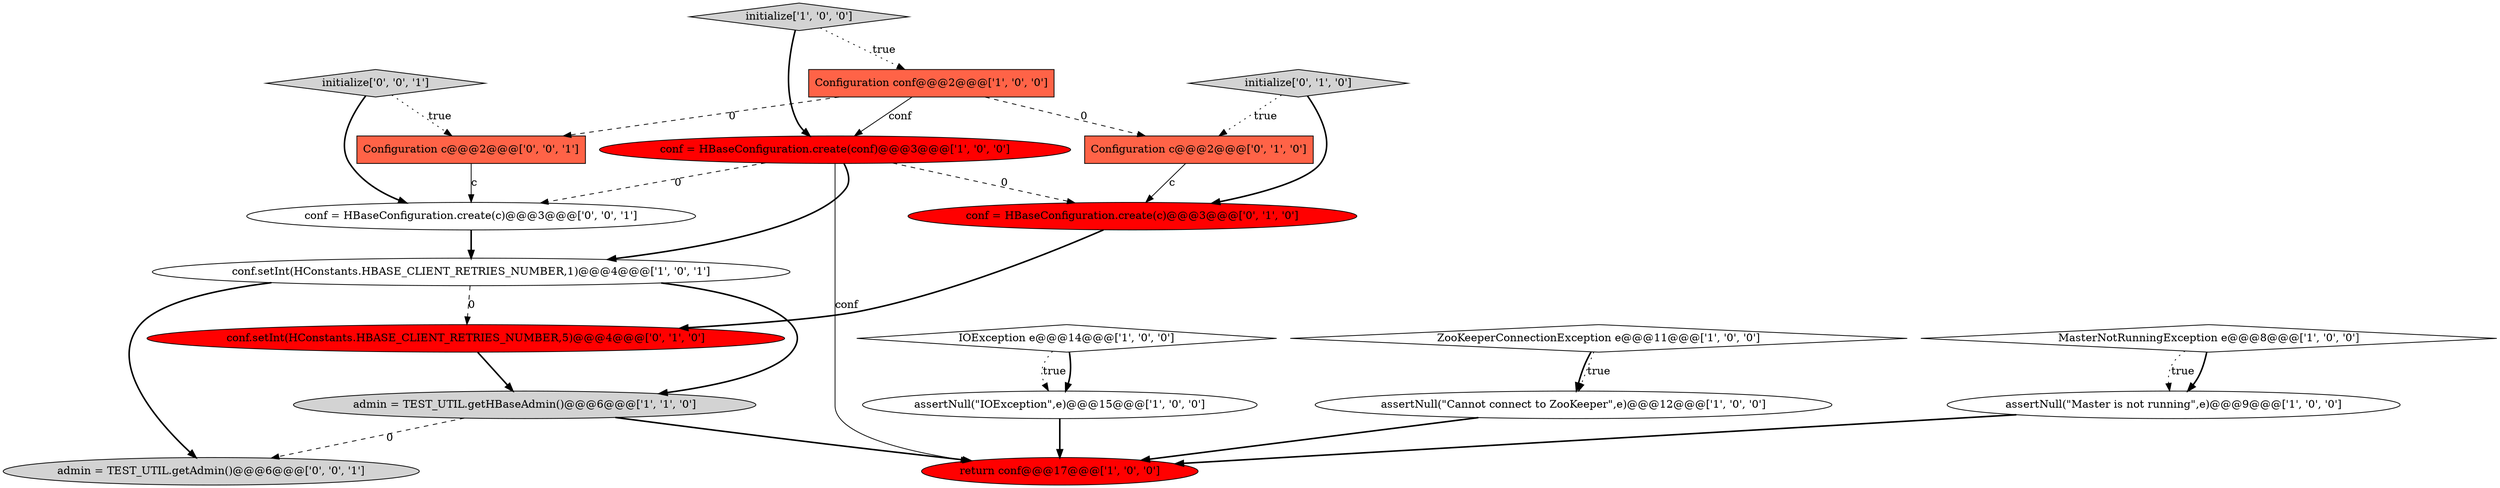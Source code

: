 digraph {
17 [style = filled, label = "initialize['0', '0', '1']", fillcolor = lightgray, shape = diamond image = "AAA0AAABBB3BBB"];
3 [style = filled, label = "assertNull(\"Cannot connect to ZooKeeper\",e)@@@12@@@['1', '0', '0']", fillcolor = white, shape = ellipse image = "AAA0AAABBB1BBB"];
5 [style = filled, label = "IOException e@@@14@@@['1', '0', '0']", fillcolor = white, shape = diamond image = "AAA0AAABBB1BBB"];
11 [style = filled, label = "MasterNotRunningException e@@@8@@@['1', '0', '0']", fillcolor = white, shape = diamond image = "AAA0AAABBB1BBB"];
4 [style = filled, label = "conf = HBaseConfiguration.create(conf)@@@3@@@['1', '0', '0']", fillcolor = red, shape = ellipse image = "AAA1AAABBB1BBB"];
0 [style = filled, label = "conf.setInt(HConstants.HBASE_CLIENT_RETRIES_NUMBER,1)@@@4@@@['1', '0', '1']", fillcolor = white, shape = ellipse image = "AAA0AAABBB1BBB"];
6 [style = filled, label = "ZooKeeperConnectionException e@@@11@@@['1', '0', '0']", fillcolor = white, shape = diamond image = "AAA0AAABBB1BBB"];
8 [style = filled, label = "Configuration conf@@@2@@@['1', '0', '0']", fillcolor = tomato, shape = box image = "AAA1AAABBB1BBB"];
9 [style = filled, label = "initialize['1', '0', '0']", fillcolor = lightgray, shape = diamond image = "AAA0AAABBB1BBB"];
14 [style = filled, label = "initialize['0', '1', '0']", fillcolor = lightgray, shape = diamond image = "AAA0AAABBB2BBB"];
1 [style = filled, label = "assertNull(\"Master is not running\",e)@@@9@@@['1', '0', '0']", fillcolor = white, shape = ellipse image = "AAA0AAABBB1BBB"];
16 [style = filled, label = "admin = TEST_UTIL.getAdmin()@@@6@@@['0', '0', '1']", fillcolor = lightgray, shape = ellipse image = "AAA0AAABBB3BBB"];
15 [style = filled, label = "conf = HBaseConfiguration.create(c)@@@3@@@['0', '1', '0']", fillcolor = red, shape = ellipse image = "AAA1AAABBB2BBB"];
7 [style = filled, label = "return conf@@@17@@@['1', '0', '0']", fillcolor = red, shape = ellipse image = "AAA1AAABBB1BBB"];
2 [style = filled, label = "assertNull(\"IOException\",e)@@@15@@@['1', '0', '0']", fillcolor = white, shape = ellipse image = "AAA0AAABBB1BBB"];
12 [style = filled, label = "Configuration c@@@2@@@['0', '1', '0']", fillcolor = tomato, shape = box image = "AAA1AAABBB2BBB"];
13 [style = filled, label = "conf.setInt(HConstants.HBASE_CLIENT_RETRIES_NUMBER,5)@@@4@@@['0', '1', '0']", fillcolor = red, shape = ellipse image = "AAA1AAABBB2BBB"];
10 [style = filled, label = "admin = TEST_UTIL.getHBaseAdmin()@@@6@@@['1', '1', '0']", fillcolor = lightgray, shape = ellipse image = "AAA0AAABBB1BBB"];
19 [style = filled, label = "Configuration c@@@2@@@['0', '0', '1']", fillcolor = tomato, shape = box image = "AAA0AAABBB3BBB"];
18 [style = filled, label = "conf = HBaseConfiguration.create(c)@@@3@@@['0', '0', '1']", fillcolor = white, shape = ellipse image = "AAA0AAABBB3BBB"];
13->10 [style = bold, label=""];
6->3 [style = bold, label=""];
8->19 [style = dashed, label="0"];
0->16 [style = bold, label=""];
4->18 [style = dashed, label="0"];
15->13 [style = bold, label=""];
14->12 [style = dotted, label="true"];
11->1 [style = bold, label=""];
19->18 [style = solid, label="c"];
11->1 [style = dotted, label="true"];
9->4 [style = bold, label=""];
8->12 [style = dashed, label="0"];
10->7 [style = bold, label=""];
1->7 [style = bold, label=""];
4->0 [style = bold, label=""];
9->8 [style = dotted, label="true"];
5->2 [style = bold, label=""];
0->10 [style = bold, label=""];
3->7 [style = bold, label=""];
4->15 [style = dashed, label="0"];
0->13 [style = dashed, label="0"];
8->4 [style = solid, label="conf"];
17->19 [style = dotted, label="true"];
12->15 [style = solid, label="c"];
4->7 [style = solid, label="conf"];
14->15 [style = bold, label=""];
10->16 [style = dashed, label="0"];
2->7 [style = bold, label=""];
6->3 [style = dotted, label="true"];
18->0 [style = bold, label=""];
17->18 [style = bold, label=""];
5->2 [style = dotted, label="true"];
}
